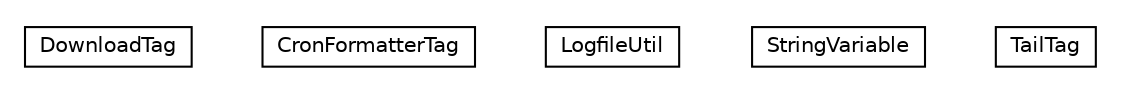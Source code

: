 #!/usr/local/bin/dot
#
# Class diagram 
# Generated by UMLGraph version R5_6-24-gf6e263 (http://www.umlgraph.org/)
#

digraph G {
	edge [fontname="Helvetica",fontsize=10,labelfontname="Helvetica",labelfontsize=10];
	node [fontname="Helvetica",fontsize=10,shape=plaintext];
	nodesep=0.25;
	ranksep=0.5;
	// nl.b3p.web.jsp.DownloadTag
	c0 [label=<<table title="nl.b3p.web.jsp.DownloadTag" border="0" cellborder="1" cellspacing="0" cellpadding="2" port="p" href="./DownloadTag.html">
		<tr><td><table border="0" cellspacing="0" cellpadding="1">
<tr><td align="center" balign="center"> DownloadTag </td></tr>
		</table></td></tr>
		</table>>, URL="./DownloadTag.html", fontname="Helvetica", fontcolor="black", fontsize=10.0];
	// nl.b3p.web.jsp.CronFormatterTag
	c1 [label=<<table title="nl.b3p.web.jsp.CronFormatterTag" border="0" cellborder="1" cellspacing="0" cellpadding="2" port="p" href="./CronFormatterTag.html">
		<tr><td><table border="0" cellspacing="0" cellpadding="1">
<tr><td align="center" balign="center"> CronFormatterTag </td></tr>
		</table></td></tr>
		</table>>, URL="./CronFormatterTag.html", fontname="Helvetica", fontcolor="black", fontsize=10.0];
	// nl.b3p.web.jsp.LogfileUtil
	c2 [label=<<table title="nl.b3p.web.jsp.LogfileUtil" border="0" cellborder="1" cellspacing="0" cellpadding="2" port="p" href="./LogfileUtil.html">
		<tr><td><table border="0" cellspacing="0" cellpadding="1">
<tr><td align="center" balign="center"> LogfileUtil </td></tr>
		</table></td></tr>
		</table>>, URL="./LogfileUtil.html", fontname="Helvetica", fontcolor="black", fontsize=10.0];
	// nl.b3p.web.jsp.StringVariable
	c3 [label=<<table title="nl.b3p.web.jsp.StringVariable" border="0" cellborder="1" cellspacing="0" cellpadding="2" port="p" href="./StringVariable.html">
		<tr><td><table border="0" cellspacing="0" cellpadding="1">
<tr><td align="center" balign="center"> StringVariable </td></tr>
		</table></td></tr>
		</table>>, URL="./StringVariable.html", fontname="Helvetica", fontcolor="black", fontsize=10.0];
	// nl.b3p.web.jsp.TailTag
	c4 [label=<<table title="nl.b3p.web.jsp.TailTag" border="0" cellborder="1" cellspacing="0" cellpadding="2" port="p" href="./TailTag.html">
		<tr><td><table border="0" cellspacing="0" cellpadding="1">
<tr><td align="center" balign="center"> TailTag </td></tr>
		</table></td></tr>
		</table>>, URL="./TailTag.html", fontname="Helvetica", fontcolor="black", fontsize=10.0];
}

